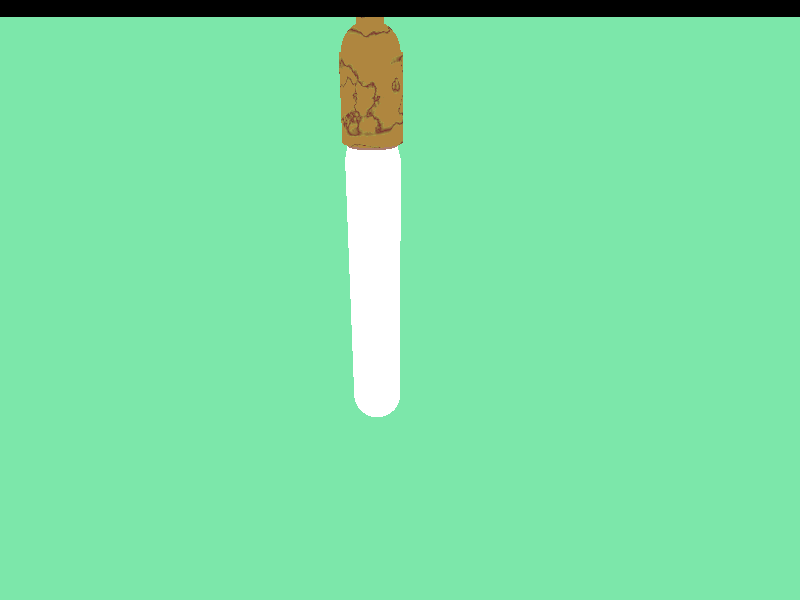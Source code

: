 #include "colors.inc"
#include "metals.inc"
#include "woods.inc"  
#include  "textures.inc"
camera { 
   location<15,15,15>
   look_at <0,5,0>
}
light_source {< 2, 13, -10> color White
} 


#declare light_main = union {cylinder{<1.29,0.74>, <1.29, 10.19>, 0.93}    
                            texture{Glass}} 
#declare light_glass = difference{sphere{<1.29,0.74> 0.93}
                                    object{light_main}
                            texture{Glass}} 

    
#declare light_base = cone{<1.29, 10.19>, 0.93 <1.29, 10.63>, 0.83
texture{Glass}} 

#declare copper = union {cylinder{<1.29, 10.63>,<1.29, 10.74>, 0.83 } texture{T_Copper_1B}}

#declare body = union {cylinder{<1.29,10.74>,<1.29, 13.5>,1} texture{DMFDarkOak} texture{Dark_Wood}}   
#declare upper_body = union{difference{sphere{<1.29,13.5>, 0.93} object{body}} texture{DMFDarkOak} texture{Dark_Wood}}
#declare utmost_body = union{cylinder{<1.29,13.5>,<1.29,14.5>, 0.43} texture{DMFDarkOak} texture{Dark_Wood}}
#declare full_body = union{object{body} object{copper} object{upper_body}}

#declare glass_full = union{object{light_main} object{light_glass} object{light_base} object{utmost_body}}    

#declare wire = union{cylinder{<1.29, 5>, <1.29, 10.19>, 0.03}   texture {
        pigment {color rgb <1, 1, 1>}
        finish {ambient .8 diffuse .6}
      }}

#declare bishop = union{object{full_body} object{glass_full} object{wire}}
                                                                                                   
                               



/* Horizontal Plane */
plane{ <0,1,0>, -0.012 pigment{ rgb<0.2,0.8,0.4> } }        

object{bishop translate <0,.5,0>}